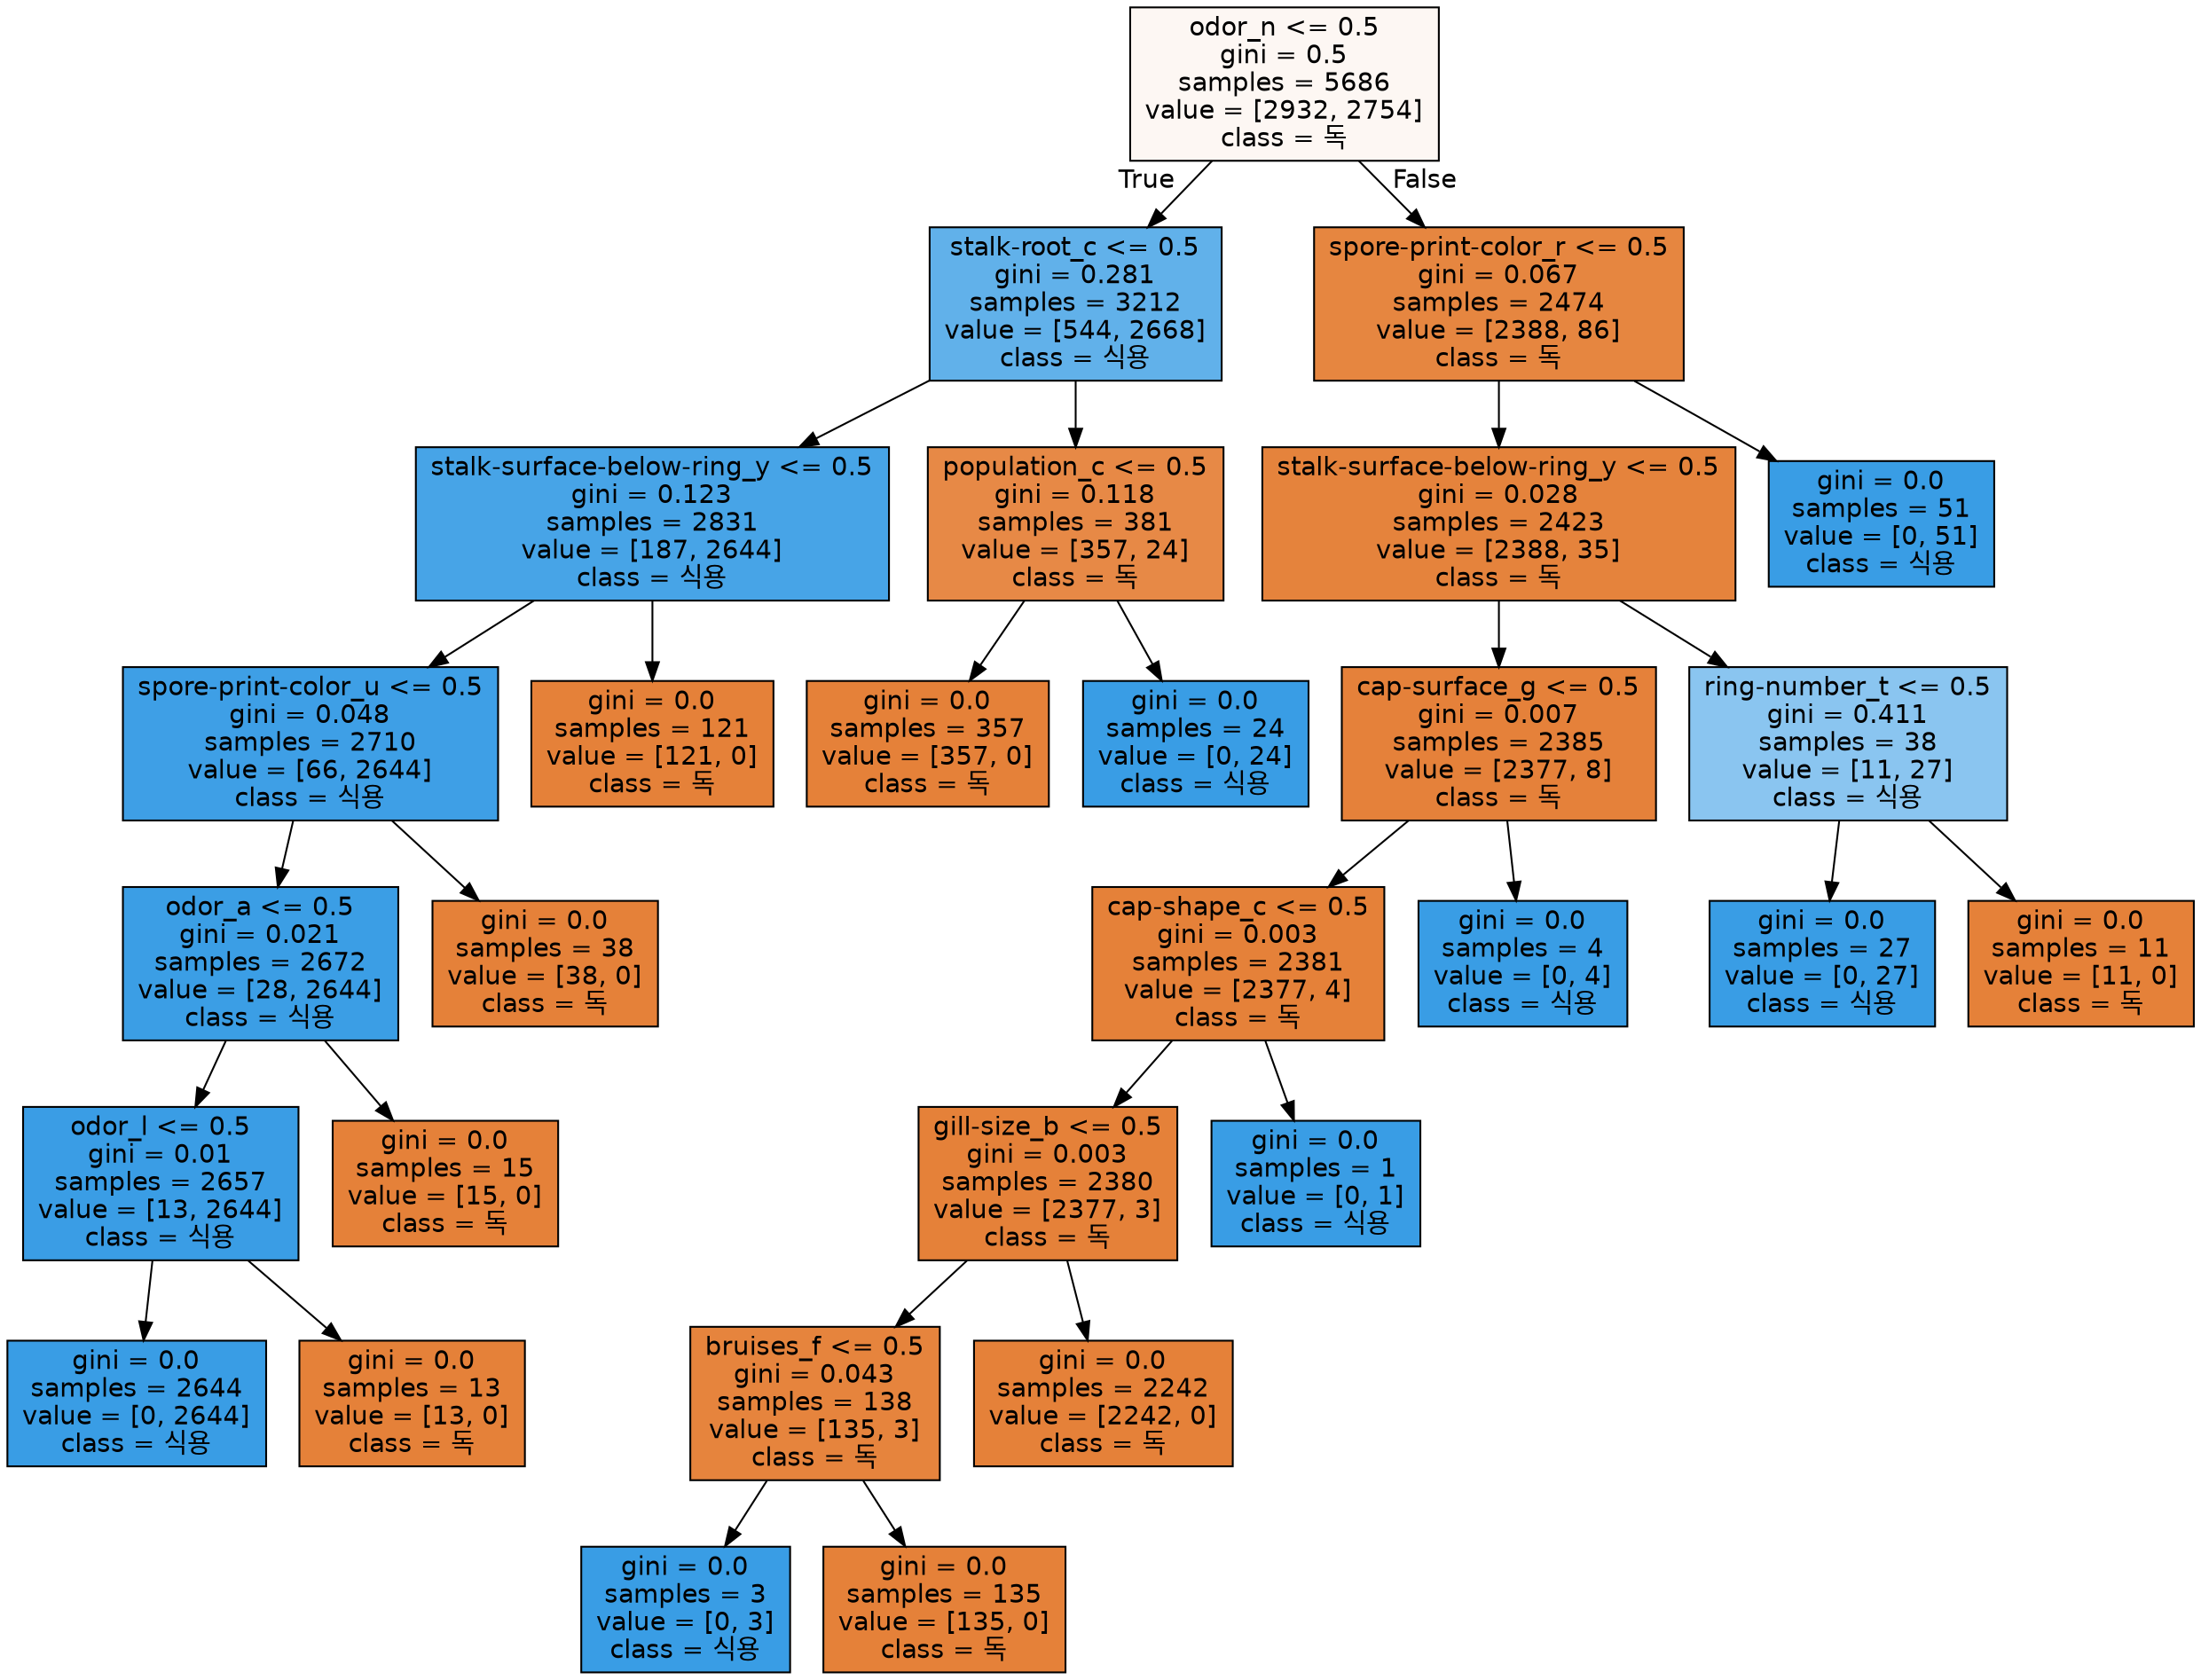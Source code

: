 digraph Tree {
node [shape=box, style="filled", color="black", fontname="helvetica"] ;
edge [fontname="helvetica"] ;
0 [label="odor_n <= 0.5\ngini = 0.5\nsamples = 5686\nvalue = [2932, 2754]\nclass = 독", fillcolor="#fdf7f3"] ;
1 [label="stalk-root_c <= 0.5\ngini = 0.281\nsamples = 3212\nvalue = [544, 2668]\nclass = 식용", fillcolor="#61b1ea"] ;
0 -> 1 [labeldistance=2.5, labelangle=45, headlabel="True"] ;
2 [label="stalk-surface-below-ring_y <= 0.5\ngini = 0.123\nsamples = 2831\nvalue = [187, 2644]\nclass = 식용", fillcolor="#47a4e7"] ;
1 -> 2 ;
3 [label="spore-print-color_u <= 0.5\ngini = 0.048\nsamples = 2710\nvalue = [66, 2644]\nclass = 식용", fillcolor="#3e9fe6"] ;
2 -> 3 ;
4 [label="odor_a <= 0.5\ngini = 0.021\nsamples = 2672\nvalue = [28, 2644]\nclass = 식용", fillcolor="#3b9ee5"] ;
3 -> 4 ;
5 [label="odor_l <= 0.5\ngini = 0.01\nsamples = 2657\nvalue = [13, 2644]\nclass = 식용", fillcolor="#3a9de5"] ;
4 -> 5 ;
6 [label="gini = 0.0\nsamples = 2644\nvalue = [0, 2644]\nclass = 식용", fillcolor="#399de5"] ;
5 -> 6 ;
7 [label="gini = 0.0\nsamples = 13\nvalue = [13, 0]\nclass = 독", fillcolor="#e58139"] ;
5 -> 7 ;
8 [label="gini = 0.0\nsamples = 15\nvalue = [15, 0]\nclass = 독", fillcolor="#e58139"] ;
4 -> 8 ;
9 [label="gini = 0.0\nsamples = 38\nvalue = [38, 0]\nclass = 독", fillcolor="#e58139"] ;
3 -> 9 ;
10 [label="gini = 0.0\nsamples = 121\nvalue = [121, 0]\nclass = 독", fillcolor="#e58139"] ;
2 -> 10 ;
11 [label="population_c <= 0.5\ngini = 0.118\nsamples = 381\nvalue = [357, 24]\nclass = 독", fillcolor="#e78946"] ;
1 -> 11 ;
12 [label="gini = 0.0\nsamples = 357\nvalue = [357, 0]\nclass = 독", fillcolor="#e58139"] ;
11 -> 12 ;
13 [label="gini = 0.0\nsamples = 24\nvalue = [0, 24]\nclass = 식용", fillcolor="#399de5"] ;
11 -> 13 ;
14 [label="spore-print-color_r <= 0.5\ngini = 0.067\nsamples = 2474\nvalue = [2388, 86]\nclass = 독", fillcolor="#e68640"] ;
0 -> 14 [labeldistance=2.5, labelangle=-45, headlabel="False"] ;
15 [label="stalk-surface-below-ring_y <= 0.5\ngini = 0.028\nsamples = 2423\nvalue = [2388, 35]\nclass = 독", fillcolor="#e5833c"] ;
14 -> 15 ;
16 [label="cap-surface_g <= 0.5\ngini = 0.007\nsamples = 2385\nvalue = [2377, 8]\nclass = 독", fillcolor="#e5813a"] ;
15 -> 16 ;
17 [label="cap-shape_c <= 0.5\ngini = 0.003\nsamples = 2381\nvalue = [2377, 4]\nclass = 독", fillcolor="#e58139"] ;
16 -> 17 ;
18 [label="gill-size_b <= 0.5\ngini = 0.003\nsamples = 2380\nvalue = [2377, 3]\nclass = 독", fillcolor="#e58139"] ;
17 -> 18 ;
19 [label="bruises_f <= 0.5\ngini = 0.043\nsamples = 138\nvalue = [135, 3]\nclass = 독", fillcolor="#e6843d"] ;
18 -> 19 ;
20 [label="gini = 0.0\nsamples = 3\nvalue = [0, 3]\nclass = 식용", fillcolor="#399de5"] ;
19 -> 20 ;
21 [label="gini = 0.0\nsamples = 135\nvalue = [135, 0]\nclass = 독", fillcolor="#e58139"] ;
19 -> 21 ;
22 [label="gini = 0.0\nsamples = 2242\nvalue = [2242, 0]\nclass = 독", fillcolor="#e58139"] ;
18 -> 22 ;
23 [label="gini = 0.0\nsamples = 1\nvalue = [0, 1]\nclass = 식용", fillcolor="#399de5"] ;
17 -> 23 ;
24 [label="gini = 0.0\nsamples = 4\nvalue = [0, 4]\nclass = 식용", fillcolor="#399de5"] ;
16 -> 24 ;
25 [label="ring-number_t <= 0.5\ngini = 0.411\nsamples = 38\nvalue = [11, 27]\nclass = 식용", fillcolor="#8ac5f0"] ;
15 -> 25 ;
26 [label="gini = 0.0\nsamples = 27\nvalue = [0, 27]\nclass = 식용", fillcolor="#399de5"] ;
25 -> 26 ;
27 [label="gini = 0.0\nsamples = 11\nvalue = [11, 0]\nclass = 독", fillcolor="#e58139"] ;
25 -> 27 ;
28 [label="gini = 0.0\nsamples = 51\nvalue = [0, 51]\nclass = 식용", fillcolor="#399de5"] ;
14 -> 28 ;
}